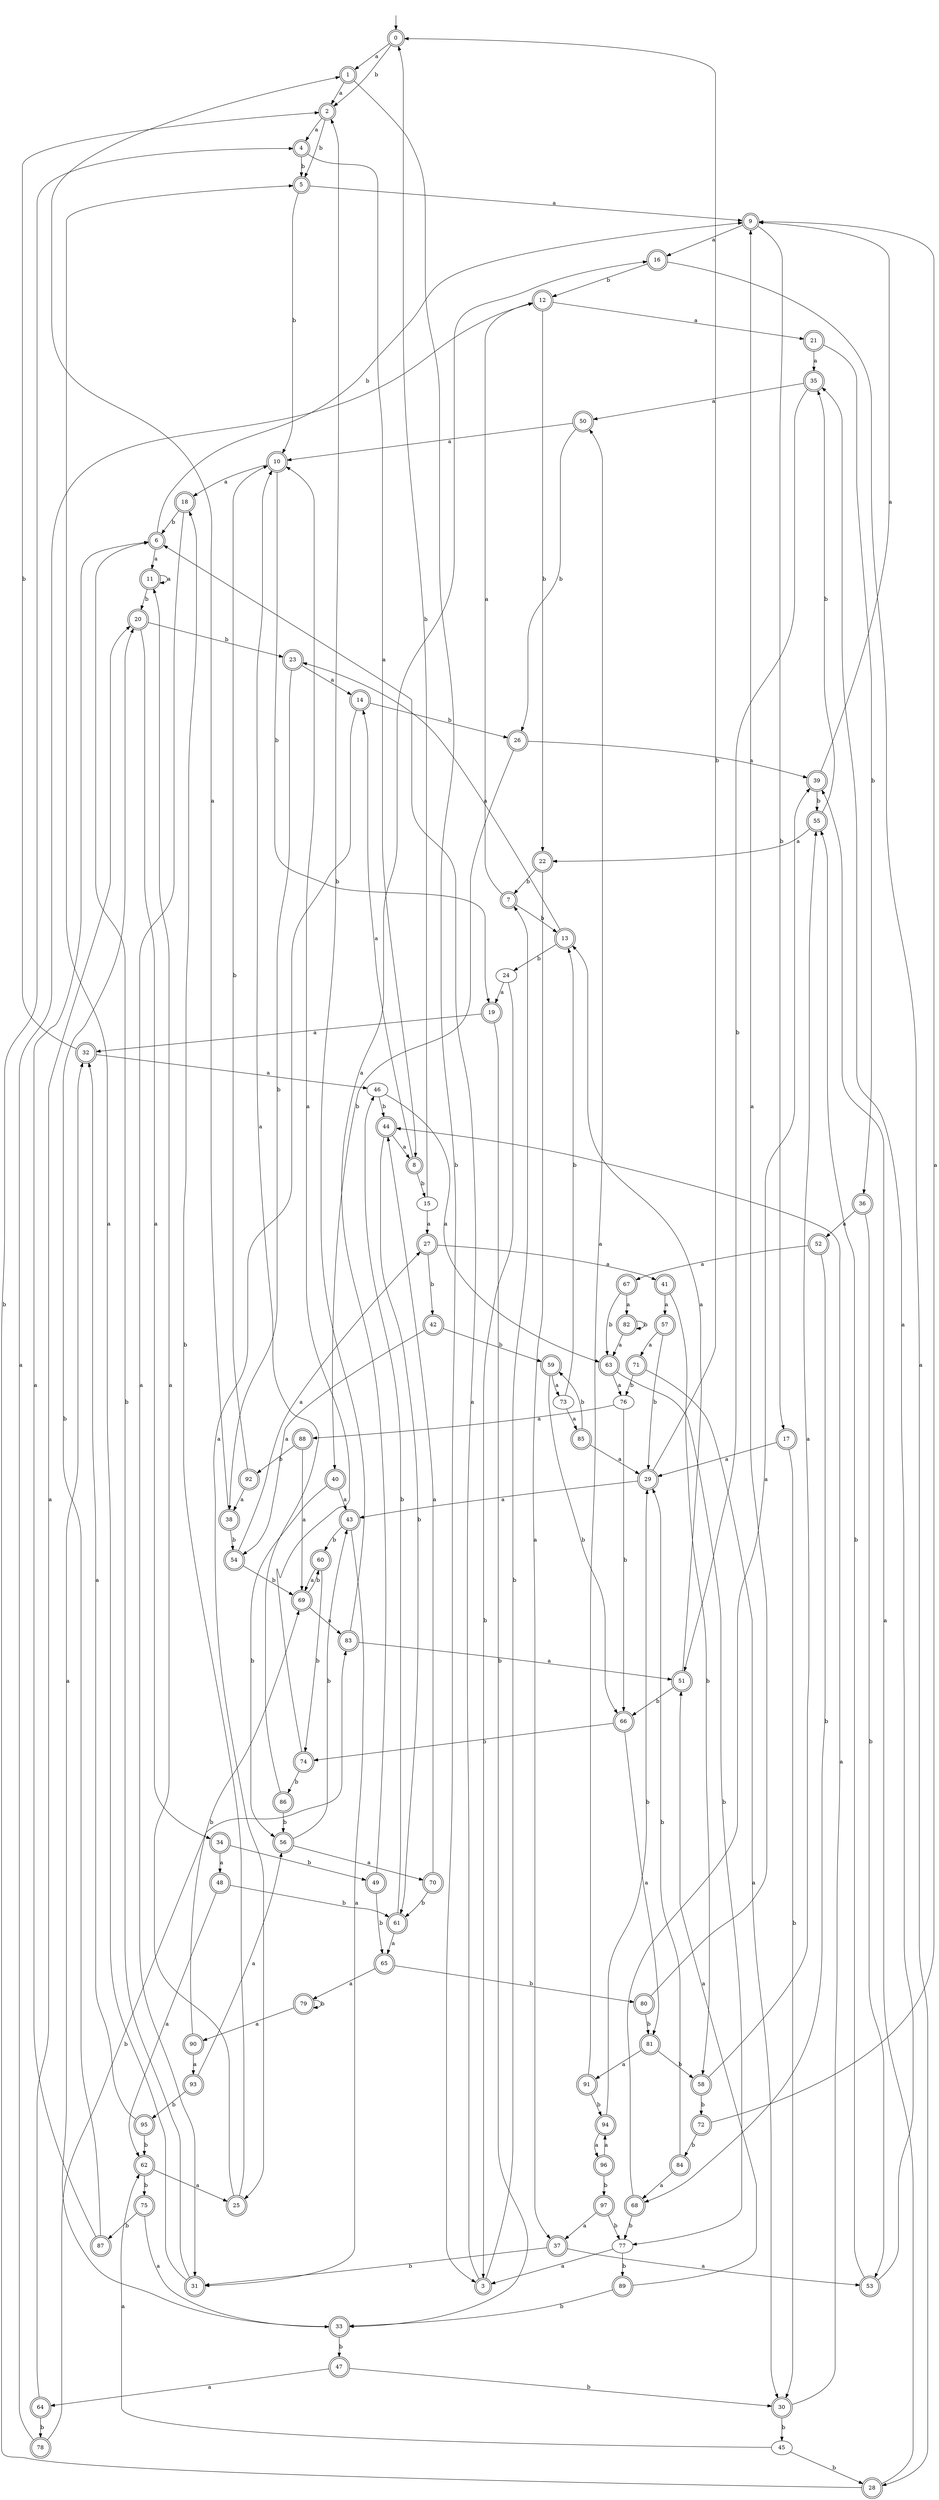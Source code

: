 digraph RandomDFA {
  __start0 [label="", shape=none];
  __start0 -> 0 [label=""];
  0 [shape=circle] [shape=doublecircle]
  0 -> 1 [label="a"]
  0 -> 2 [label="b"]
  1 [shape=doublecircle]
  1 -> 2 [label="a"]
  1 -> 3 [label="b"]
  2 [shape=doublecircle]
  2 -> 4 [label="a"]
  2 -> 5 [label="b"]
  3 [shape=doublecircle]
  3 -> 6 [label="a"]
  3 -> 7 [label="b"]
  4 [shape=doublecircle]
  4 -> 8 [label="a"]
  4 -> 5 [label="b"]
  5 [shape=doublecircle]
  5 -> 9 [label="a"]
  5 -> 10 [label="b"]
  6 [shape=doublecircle]
  6 -> 11 [label="a"]
  6 -> 9 [label="b"]
  7 [shape=doublecircle]
  7 -> 12 [label="a"]
  7 -> 13 [label="b"]
  8 [shape=doublecircle]
  8 -> 14 [label="a"]
  8 -> 15 [label="b"]
  9 [shape=doublecircle]
  9 -> 16 [label="a"]
  9 -> 17 [label="b"]
  10 [shape=doublecircle]
  10 -> 18 [label="a"]
  10 -> 19 [label="b"]
  11 [shape=doublecircle]
  11 -> 11 [label="a"]
  11 -> 20 [label="b"]
  12 [shape=doublecircle]
  12 -> 21 [label="a"]
  12 -> 22 [label="b"]
  13 [shape=doublecircle]
  13 -> 23 [label="a"]
  13 -> 24 [label="b"]
  14 [shape=doublecircle]
  14 -> 25 [label="a"]
  14 -> 26 [label="b"]
  15
  15 -> 27 [label="a"]
  15 -> 0 [label="b"]
  16 [shape=doublecircle]
  16 -> 28 [label="a"]
  16 -> 12 [label="b"]
  17 [shape=doublecircle]
  17 -> 29 [label="a"]
  17 -> 30 [label="b"]
  18 [shape=doublecircle]
  18 -> 31 [label="a"]
  18 -> 6 [label="b"]
  19 [shape=doublecircle]
  19 -> 32 [label="a"]
  19 -> 33 [label="b"]
  20 [shape=doublecircle]
  20 -> 34 [label="a"]
  20 -> 23 [label="b"]
  21 [shape=doublecircle]
  21 -> 35 [label="a"]
  21 -> 36 [label="b"]
  22 [shape=doublecircle]
  22 -> 37 [label="a"]
  22 -> 7 [label="b"]
  23 [shape=doublecircle]
  23 -> 14 [label="a"]
  23 -> 38 [label="b"]
  24
  24 -> 19 [label="a"]
  24 -> 3 [label="b"]
  25 [shape=doublecircle]
  25 -> 11 [label="a"]
  25 -> 18 [label="b"]
  26 [shape=doublecircle]
  26 -> 39 [label="a"]
  26 -> 40 [label="b"]
  27 [shape=doublecircle]
  27 -> 41 [label="a"]
  27 -> 42 [label="b"]
  28 [shape=doublecircle]
  28 -> 39 [label="a"]
  28 -> 4 [label="b"]
  29 [shape=doublecircle]
  29 -> 43 [label="a"]
  29 -> 0 [label="b"]
  30 [shape=doublecircle]
  30 -> 44 [label="a"]
  30 -> 45 [label="b"]
  31 [shape=doublecircle]
  31 -> 5 [label="a"]
  31 -> 6 [label="b"]
  32 [shape=doublecircle]
  32 -> 46 [label="a"]
  32 -> 2 [label="b"]
  33 [shape=doublecircle]
  33 -> 32 [label="a"]
  33 -> 47 [label="b"]
  34 [shape=doublecircle]
  34 -> 48 [label="a"]
  34 -> 49 [label="b"]
  35 [shape=doublecircle]
  35 -> 50 [label="a"]
  35 -> 51 [label="b"]
  36 [shape=doublecircle]
  36 -> 52 [label="a"]
  36 -> 53 [label="b"]
  37 [shape=doublecircle]
  37 -> 53 [label="a"]
  37 -> 31 [label="b"]
  38 [shape=doublecircle]
  38 -> 1 [label="a"]
  38 -> 54 [label="b"]
  39 [shape=doublecircle]
  39 -> 9 [label="a"]
  39 -> 55 [label="b"]
  40 [shape=doublecircle]
  40 -> 43 [label="a"]
  40 -> 56 [label="b"]
  41 [shape=doublecircle]
  41 -> 57 [label="a"]
  41 -> 58 [label="b"]
  42 [shape=doublecircle]
  42 -> 54 [label="a"]
  42 -> 59 [label="b"]
  43 [shape=doublecircle]
  43 -> 31 [label="a"]
  43 -> 60 [label="b"]
  44 [shape=doublecircle]
  44 -> 8 [label="a"]
  44 -> 61 [label="b"]
  45
  45 -> 62 [label="a"]
  45 -> 28 [label="b"]
  46
  46 -> 63 [label="a"]
  46 -> 44 [label="b"]
  47 [shape=doublecircle]
  47 -> 64 [label="a"]
  47 -> 30 [label="b"]
  48 [shape=doublecircle]
  48 -> 62 [label="a"]
  48 -> 61 [label="b"]
  49 [shape=doublecircle]
  49 -> 16 [label="a"]
  49 -> 65 [label="b"]
  50 [shape=doublecircle]
  50 -> 10 [label="a"]
  50 -> 26 [label="b"]
  51 [shape=doublecircle]
  51 -> 13 [label="a"]
  51 -> 66 [label="b"]
  52 [shape=doublecircle]
  52 -> 67 [label="a"]
  52 -> 68 [label="b"]
  53 [shape=doublecircle]
  53 -> 35 [label="a"]
  53 -> 55 [label="b"]
  54 [shape=doublecircle]
  54 -> 27 [label="a"]
  54 -> 69 [label="b"]
  55 [shape=doublecircle]
  55 -> 22 [label="a"]
  55 -> 35 [label="b"]
  56 [shape=doublecircle]
  56 -> 70 [label="a"]
  56 -> 43 [label="b"]
  57 [shape=doublecircle]
  57 -> 71 [label="a"]
  57 -> 29 [label="b"]
  58 [shape=doublecircle]
  58 -> 55 [label="a"]
  58 -> 72 [label="b"]
  59 [shape=doublecircle]
  59 -> 73 [label="a"]
  59 -> 66 [label="b"]
  60 [shape=doublecircle]
  60 -> 69 [label="a"]
  60 -> 74 [label="b"]
  61 [shape=doublecircle]
  61 -> 65 [label="a"]
  61 -> 46 [label="b"]
  62 [shape=doublecircle]
  62 -> 25 [label="a"]
  62 -> 75 [label="b"]
  63 [shape=doublecircle]
  63 -> 76 [label="a"]
  63 -> 77 [label="b"]
  64 [shape=doublecircle]
  64 -> 20 [label="a"]
  64 -> 78 [label="b"]
  65 [shape=doublecircle]
  65 -> 79 [label="a"]
  65 -> 80 [label="b"]
  66 [shape=doublecircle]
  66 -> 81 [label="a"]
  66 -> 74 [label="b"]
  67 [shape=doublecircle]
  67 -> 82 [label="a"]
  67 -> 63 [label="b"]
  68 [shape=doublecircle]
  68 -> 39 [label="a"]
  68 -> 77 [label="b"]
  69 [shape=doublecircle]
  69 -> 83 [label="a"]
  69 -> 60 [label="b"]
  70 [shape=doublecircle]
  70 -> 44 [label="a"]
  70 -> 61 [label="b"]
  71 [shape=doublecircle]
  71 -> 30 [label="a"]
  71 -> 76 [label="b"]
  72 [shape=doublecircle]
  72 -> 9 [label="a"]
  72 -> 84 [label="b"]
  73
  73 -> 85 [label="a"]
  73 -> 13 [label="b"]
  74 [shape=doublecircle]
  74 -> 10 [label="a"]
  74 -> 86 [label="b"]
  75 [shape=doublecircle]
  75 -> 33 [label="a"]
  75 -> 87 [label="b"]
  76
  76 -> 88 [label="a"]
  76 -> 66 [label="b"]
  77
  77 -> 3 [label="a"]
  77 -> 89 [label="b"]
  78 [shape=doublecircle]
  78 -> 12 [label="a"]
  78 -> 83 [label="b"]
  79 [shape=doublecircle]
  79 -> 90 [label="a"]
  79 -> 79 [label="b"]
  80 [shape=doublecircle]
  80 -> 9 [label="a"]
  80 -> 81 [label="b"]
  81 [shape=doublecircle]
  81 -> 91 [label="a"]
  81 -> 58 [label="b"]
  82 [shape=doublecircle]
  82 -> 63 [label="a"]
  82 -> 82 [label="b"]
  83 [shape=doublecircle]
  83 -> 51 [label="a"]
  83 -> 2 [label="b"]
  84 [shape=doublecircle]
  84 -> 68 [label="a"]
  84 -> 29 [label="b"]
  85 [shape=doublecircle]
  85 -> 29 [label="a"]
  85 -> 59 [label="b"]
  86 [shape=doublecircle]
  86 -> 10 [label="a"]
  86 -> 56 [label="b"]
  87 [shape=doublecircle]
  87 -> 6 [label="a"]
  87 -> 20 [label="b"]
  88 [shape=doublecircle]
  88 -> 69 [label="a"]
  88 -> 92 [label="b"]
  89 [shape=doublecircle]
  89 -> 51 [label="a"]
  89 -> 33 [label="b"]
  90 [shape=doublecircle]
  90 -> 93 [label="a"]
  90 -> 69 [label="b"]
  91 [shape=doublecircle]
  91 -> 50 [label="a"]
  91 -> 94 [label="b"]
  92 [shape=doublecircle]
  92 -> 38 [label="a"]
  92 -> 10 [label="b"]
  93 [shape=doublecircle]
  93 -> 56 [label="a"]
  93 -> 95 [label="b"]
  94 [shape=doublecircle]
  94 -> 96 [label="a"]
  94 -> 29 [label="b"]
  95 [shape=doublecircle]
  95 -> 32 [label="a"]
  95 -> 62 [label="b"]
  96 [shape=doublecircle]
  96 -> 94 [label="a"]
  96 -> 97 [label="b"]
  97 [shape=doublecircle]
  97 -> 37 [label="a"]
  97 -> 77 [label="b"]
}
